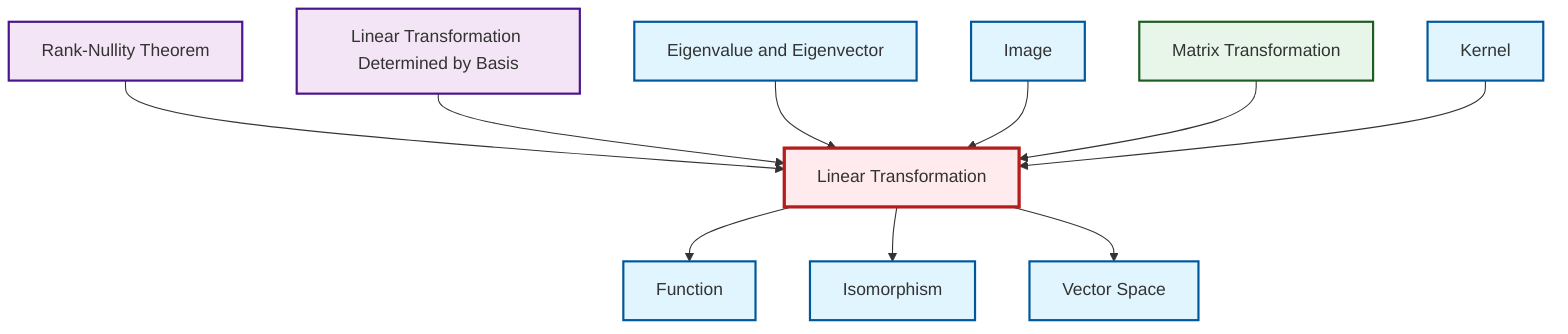 graph TD
    classDef definition fill:#e1f5fe,stroke:#01579b,stroke-width:2px
    classDef theorem fill:#f3e5f5,stroke:#4a148c,stroke-width:2px
    classDef axiom fill:#fff3e0,stroke:#e65100,stroke-width:2px
    classDef example fill:#e8f5e9,stroke:#1b5e20,stroke-width:2px
    classDef current fill:#ffebee,stroke:#b71c1c,stroke-width:3px
    def-linear-transformation["Linear Transformation"]:::definition
    def-image["Image"]:::definition
    def-function["Function"]:::definition
    def-isomorphism["Isomorphism"]:::definition
    def-eigenvalue-eigenvector["Eigenvalue and Eigenvector"]:::definition
    ex-matrix-transformation["Matrix Transformation"]:::example
    thm-rank-nullity["Rank-Nullity Theorem"]:::theorem
    thm-linear-transformation-basis["Linear Transformation Determined by Basis"]:::theorem
    def-kernel["Kernel"]:::definition
    def-vector-space["Vector Space"]:::definition
    def-linear-transformation --> def-function
    thm-rank-nullity --> def-linear-transformation
    thm-linear-transformation-basis --> def-linear-transformation
    def-eigenvalue-eigenvector --> def-linear-transformation
    def-linear-transformation --> def-isomorphism
    def-linear-transformation --> def-vector-space
    def-image --> def-linear-transformation
    ex-matrix-transformation --> def-linear-transformation
    def-kernel --> def-linear-transformation
    class def-linear-transformation current